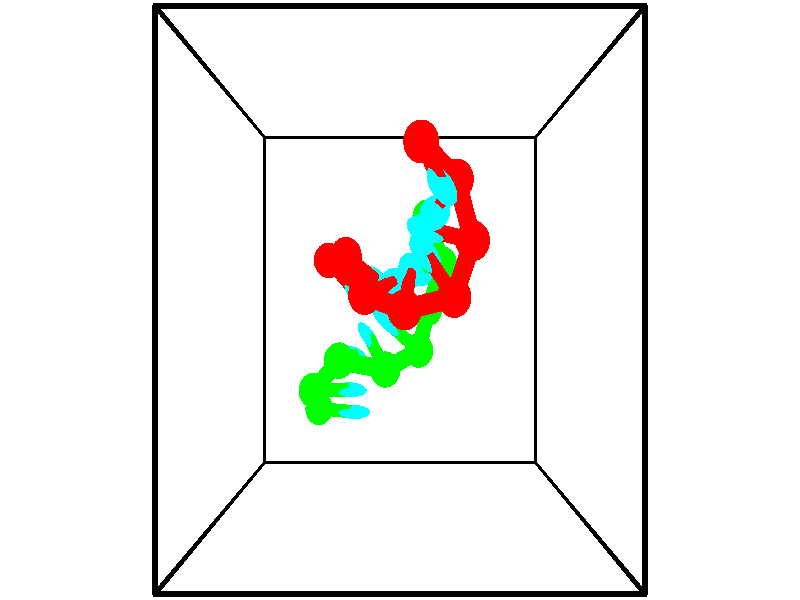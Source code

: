 // switches for output
#declare DRAW_BASES = 1; // possible values are 0, 1; only relevant for DNA ribbons
#declare DRAW_BASES_TYPE = 3; // possible values are 1, 2, 3; only relevant for DNA ribbons
#declare DRAW_FOG = 0; // set to 1 to enable fog

#include "colors.inc"

#include "transforms.inc"
background { rgb <1, 1, 1>}

#default {
   normal{
       ripples 0.25
       frequency 0.20
       turbulence 0.2
       lambda 5
   }
	finish {
		phong 0.1
		phong_size 40.
	}
}

// original window dimensions: 1024x640


// camera settings

camera {
	sky <-0, 1, 0>
	up <-0, 1, 0>
	right 1.6 * <1, 0, 0>
	location <2.5, 2.5, 11.1562>
	look_at <2.5, 2.5, 2.5>
	direction <0, 0, -8.6562>
	angle 67.0682
}


# declare cpy_camera_pos = <2.5, 2.5, 11.1562>;
# if (DRAW_FOG = 1)
fog {
	fog_type 2
	up vnormalize(cpy_camera_pos)
	color rgbt<1,1,1,0.3>
	distance 1e-5
	fog_alt 3e-3
	fog_offset 4
}
# end


// LIGHTS

# declare lum = 6;
global_settings {
	ambient_light rgb lum * <0.05, 0.05, 0.05>
	max_trace_level 15
}# declare cpy_direct_light_amount = 0.25;
light_source
{	1000 * <-1, -1, 1>,
	rgb lum * cpy_direct_light_amount
	parallel
}

light_source
{	1000 * <1, 1, -1>,
	rgb lum * cpy_direct_light_amount
	parallel
}

// strand 0

// nucleotide -1

// particle -1
sphere {
	<2.795512, 4.344875, 2.718611> 0.250000
	pigment { color rgbt <1,0,0,0> }
	no_shadow
}
cylinder {
	<2.948797, 4.023430, 2.900755>,  <3.040768, 3.830563, 3.010041>, 0.100000
	pigment { color rgbt <1,0,0,0> }
	no_shadow
}
cylinder {
	<2.948797, 4.023430, 2.900755>,  <2.795512, 4.344875, 2.718611>, 0.100000
	pigment { color rgbt <1,0,0,0> }
	no_shadow
}

// particle -1
sphere {
	<2.948797, 4.023430, 2.900755> 0.100000
	pigment { color rgbt <1,0,0,0> }
	no_shadow
}
sphere {
	0, 1
	scale<0.080000,0.200000,0.300000>
	matrix <-0.366205, -0.584780, -0.723828,
		0.847963, 0.110625, -0.518383,
		0.383213, -0.803613, 0.455361,
		3.063761, 3.782346, 3.037363>
	pigment { color rgbt <0,1,1,0> }
	no_shadow
}
cylinder {
	<3.333056, 3.975075, 2.294311>,  <2.795512, 4.344875, 2.718611>, 0.130000
	pigment { color rgbt <1,0,0,0> }
	no_shadow
}

// nucleotide -1

// particle -1
sphere {
	<3.333056, 3.975075, 2.294311> 0.250000
	pigment { color rgbt <1,0,0,0> }
	no_shadow
}
cylinder {
	<3.137616, 3.715561, 2.527668>,  <3.020352, 3.559852, 2.667682>, 0.100000
	pigment { color rgbt <1,0,0,0> }
	no_shadow
}
cylinder {
	<3.137616, 3.715561, 2.527668>,  <3.333056, 3.975075, 2.294311>, 0.100000
	pigment { color rgbt <1,0,0,0> }
	no_shadow
}

// particle -1
sphere {
	<3.137616, 3.715561, 2.527668> 0.100000
	pigment { color rgbt <1,0,0,0> }
	no_shadow
}
sphere {
	0, 1
	scale<0.080000,0.200000,0.300000>
	matrix <-0.272263, -0.521880, -0.808403,
		0.828940, -0.553822, 0.078351,
		-0.488601, -0.648786, 0.583392,
		2.991036, 3.520925, 2.702686>
	pigment { color rgbt <0,1,1,0> }
	no_shadow
}
cylinder {
	<3.564967, 3.222463, 2.316527>,  <3.333056, 3.975075, 2.294311>, 0.130000
	pigment { color rgbt <1,0,0,0> }
	no_shadow
}

// nucleotide -1

// particle -1
sphere {
	<3.564967, 3.222463, 2.316527> 0.250000
	pigment { color rgbt <1,0,0,0> }
	no_shadow
}
cylinder {
	<3.176976, 3.297974, 2.377857>,  <2.944182, 3.343280, 2.414655>, 0.100000
	pigment { color rgbt <1,0,0,0> }
	no_shadow
}
cylinder {
	<3.176976, 3.297974, 2.377857>,  <3.564967, 3.222463, 2.316527>, 0.100000
	pigment { color rgbt <1,0,0,0> }
	no_shadow
}

// particle -1
sphere {
	<3.176976, 3.297974, 2.377857> 0.100000
	pigment { color rgbt <1,0,0,0> }
	no_shadow
}
sphere {
	0, 1
	scale<0.080000,0.200000,0.300000>
	matrix <-0.232641, -0.536508, -0.811195,
		-0.070875, -0.822510, 0.564318,
		-0.969977, 0.188777, 0.153325,
		2.885983, 3.354607, 2.423855>
	pigment { color rgbt <0,1,1,0> }
	no_shadow
}
cylinder {
	<3.290138, 2.532811, 2.355212>,  <3.564967, 3.222463, 2.316527>, 0.130000
	pigment { color rgbt <1,0,0,0> }
	no_shadow
}

// nucleotide -1

// particle -1
sphere {
	<3.290138, 2.532811, 2.355212> 0.250000
	pigment { color rgbt <1,0,0,0> }
	no_shadow
}
cylinder {
	<3.059984, 2.839985, 2.242636>,  <2.921892, 3.024289, 2.175090>, 0.100000
	pigment { color rgbt <1,0,0,0> }
	no_shadow
}
cylinder {
	<3.059984, 2.839985, 2.242636>,  <3.290138, 2.532811, 2.355212>, 0.100000
	pigment { color rgbt <1,0,0,0> }
	no_shadow
}

// particle -1
sphere {
	<3.059984, 2.839985, 2.242636> 0.100000
	pigment { color rgbt <1,0,0,0> }
	no_shadow
}
sphere {
	0, 1
	scale<0.080000,0.200000,0.300000>
	matrix <-0.356554, -0.545207, -0.758695,
		-0.736073, -0.336191, 0.587514,
		-0.575384, 0.767935, -0.281442,
		2.887369, 3.070365, 2.158203>
	pigment { color rgbt <0,1,1,0> }
	no_shadow
}
cylinder {
	<2.566973, 2.380761, 2.353251>,  <3.290138, 2.532811, 2.355212>, 0.130000
	pigment { color rgbt <1,0,0,0> }
	no_shadow
}

// nucleotide -1

// particle -1
sphere {
	<2.566973, 2.380761, 2.353251> 0.250000
	pigment { color rgbt <1,0,0,0> }
	no_shadow
}
cylinder {
	<2.619665, 2.668152, 2.080067>,  <2.651281, 2.840586, 1.916156>, 0.100000
	pigment { color rgbt <1,0,0,0> }
	no_shadow
}
cylinder {
	<2.619665, 2.668152, 2.080067>,  <2.566973, 2.380761, 2.353251>, 0.100000
	pigment { color rgbt <1,0,0,0> }
	no_shadow
}

// particle -1
sphere {
	<2.619665, 2.668152, 2.080067> 0.100000
	pigment { color rgbt <1,0,0,0> }
	no_shadow
}
sphere {
	0, 1
	scale<0.080000,0.200000,0.300000>
	matrix <-0.444812, -0.572866, -0.688452,
		-0.885883, 0.394480, 0.244123,
		0.131731, 0.718478, -0.682962,
		2.659184, 2.883695, 1.875178>
	pigment { color rgbt <0,1,1,0> }
	no_shadow
}
cylinder {
	<1.964439, 2.560839, 2.014200>,  <2.566973, 2.380761, 2.353251>, 0.130000
	pigment { color rgbt <1,0,0,0> }
	no_shadow
}

// nucleotide -1

// particle -1
sphere {
	<1.964439, 2.560839, 2.014200> 0.250000
	pigment { color rgbt <1,0,0,0> }
	no_shadow
}
cylinder {
	<2.228980, 2.664448, 1.732628>,  <2.387705, 2.726613, 1.563684>, 0.100000
	pigment { color rgbt <1,0,0,0> }
	no_shadow
}
cylinder {
	<2.228980, 2.664448, 1.732628>,  <1.964439, 2.560839, 2.014200>, 0.100000
	pigment { color rgbt <1,0,0,0> }
	no_shadow
}

// particle -1
sphere {
	<2.228980, 2.664448, 1.732628> 0.100000
	pigment { color rgbt <1,0,0,0> }
	no_shadow
}
sphere {
	0, 1
	scale<0.080000,0.200000,0.300000>
	matrix <-0.541524, -0.484483, -0.687043,
		-0.519002, 0.835574, -0.180148,
		0.661354, 0.259022, -0.703931,
		2.427386, 2.742154, 1.521448>
	pigment { color rgbt <0,1,1,0> }
	no_shadow
}
cylinder {
	<1.645058, 3.079813, 1.615085>,  <1.964439, 2.560839, 2.014200>, 0.130000
	pigment { color rgbt <1,0,0,0> }
	no_shadow
}

// nucleotide -1

// particle -1
sphere {
	<1.645058, 3.079813, 1.615085> 0.250000
	pigment { color rgbt <1,0,0,0> }
	no_shadow
}
cylinder {
	<1.922263, 2.890774, 1.397320>,  <2.088586, 2.777350, 1.266661>, 0.100000
	pigment { color rgbt <1,0,0,0> }
	no_shadow
}
cylinder {
	<1.922263, 2.890774, 1.397320>,  <1.645058, 3.079813, 1.615085>, 0.100000
	pigment { color rgbt <1,0,0,0> }
	no_shadow
}

// particle -1
sphere {
	<1.922263, 2.890774, 1.397320> 0.100000
	pigment { color rgbt <1,0,0,0> }
	no_shadow
}
sphere {
	0, 1
	scale<0.080000,0.200000,0.300000>
	matrix <-0.717150, -0.374741, -0.587592,
		0.073681, 0.797634, -0.598624,
		0.693013, -0.472597, -0.544412,
		2.130167, 2.748995, 1.233996>
	pigment { color rgbt <0,1,1,0> }
	no_shadow
}
cylinder {
	<1.294313, 3.057103, 0.938810>,  <1.645058, 3.079813, 1.615085>, 0.130000
	pigment { color rgbt <1,0,0,0> }
	no_shadow
}

// nucleotide -1

// particle -1
sphere {
	<1.294313, 3.057103, 0.938810> 0.250000
	pigment { color rgbt <1,0,0,0> }
	no_shadow
}
cylinder {
	<1.579666, 2.778427, 0.908585>,  <1.750878, 2.611222, 0.890449>, 0.100000
	pigment { color rgbt <1,0,0,0> }
	no_shadow
}
cylinder {
	<1.579666, 2.778427, 0.908585>,  <1.294313, 3.057103, 0.938810>, 0.100000
	pigment { color rgbt <1,0,0,0> }
	no_shadow
}

// particle -1
sphere {
	<1.579666, 2.778427, 0.908585> 0.100000
	pigment { color rgbt <1,0,0,0> }
	no_shadow
}
sphere {
	0, 1
	scale<0.080000,0.200000,0.300000>
	matrix <-0.571221, -0.515644, -0.638606,
		0.405946, 0.498734, -0.765815,
		0.713382, -0.696689, -0.075564,
		1.793681, 2.569420, 0.885915>
	pigment { color rgbt <0,1,1,0> }
	no_shadow
}
// strand 1

// nucleotide -1

// particle -1
sphere {
	<1.009002, 0.830333, 0.026356> 0.250000
	pigment { color rgbt <0,1,0,0> }
	no_shadow
}
cylinder {
	<1.388781, 0.821274, 0.151600>,  <1.616648, 0.815838, 0.226746>, 0.100000
	pigment { color rgbt <0,1,0,0> }
	no_shadow
}
cylinder {
	<1.388781, 0.821274, 0.151600>,  <1.009002, 0.830333, 0.026356>, 0.100000
	pigment { color rgbt <0,1,0,0> }
	no_shadow
}

// particle -1
sphere {
	<1.388781, 0.821274, 0.151600> 0.100000
	pigment { color rgbt <0,1,0,0> }
	no_shadow
}
sphere {
	0, 1
	scale<0.080000,0.200000,0.300000>
	matrix <-0.043756, 0.978112, 0.203428,
		-0.310864, -0.206844, 0.927674,
		0.949447, -0.022648, 0.313111,
		1.673615, 0.814480, 0.245533>
	pigment { color rgbt <0,1,1,0> }
	no_shadow
}
cylinder {
	<1.004306, 1.202521, 0.743440>,  <1.009002, 0.830333, 0.026356>, 0.130000
	pigment { color rgbt <0,1,0,0> }
	no_shadow
}

// nucleotide -1

// particle -1
sphere {
	<1.004306, 1.202521, 0.743440> 0.250000
	pigment { color rgbt <0,1,0,0> }
	no_shadow
}
cylinder {
	<1.359100, 1.185242, 0.559532>,  <1.571977, 1.174874, 0.449187>, 0.100000
	pigment { color rgbt <0,1,0,0> }
	no_shadow
}
cylinder {
	<1.359100, 1.185242, 0.559532>,  <1.004306, 1.202521, 0.743440>, 0.100000
	pigment { color rgbt <0,1,0,0> }
	no_shadow
}

// particle -1
sphere {
	<1.359100, 1.185242, 0.559532> 0.100000
	pigment { color rgbt <0,1,0,0> }
	no_shadow
}
sphere {
	0, 1
	scale<0.080000,0.200000,0.300000>
	matrix <0.172366, 0.954632, 0.242833,
		0.428421, -0.294638, 0.854192,
		0.886987, -0.043199, -0.459770,
		1.625196, 1.172282, 0.421601>
	pigment { color rgbt <0,1,1,0> }
	no_shadow
}
cylinder {
	<1.494950, 1.666801, 1.200140>,  <1.004306, 1.202521, 0.743440>, 0.130000
	pigment { color rgbt <0,1,0,0> }
	no_shadow
}

// nucleotide -1

// particle -1
sphere {
	<1.494950, 1.666801, 1.200140> 0.250000
	pigment { color rgbt <0,1,0,0> }
	no_shadow
}
cylinder {
	<1.620035, 1.682617, 0.820530>,  <1.695086, 1.692107, 0.592764>, 0.100000
	pigment { color rgbt <0,1,0,0> }
	no_shadow
}
cylinder {
	<1.620035, 1.682617, 0.820530>,  <1.494950, 1.666801, 1.200140>, 0.100000
	pigment { color rgbt <0,1,0,0> }
	no_shadow
}

// particle -1
sphere {
	<1.620035, 1.682617, 0.820530> 0.100000
	pigment { color rgbt <0,1,0,0> }
	no_shadow
}
sphere {
	0, 1
	scale<0.080000,0.200000,0.300000>
	matrix <0.458602, 0.868677, 0.187307,
		0.831802, -0.493798, 0.253514,
		0.312713, 0.039541, -0.949024,
		1.713849, 1.694479, 0.535823>
	pigment { color rgbt <0,1,1,0> }
	no_shadow
}
cylinder {
	<2.256843, 1.537041, 1.121217>,  <1.494950, 1.666801, 1.200140>, 0.130000
	pigment { color rgbt <0,1,0,0> }
	no_shadow
}

// nucleotide -1

// particle -1
sphere {
	<2.256843, 1.537041, 1.121217> 0.250000
	pigment { color rgbt <0,1,0,0> }
	no_shadow
}
cylinder {
	<2.082949, 1.784645, 0.859581>,  <1.978612, 1.933207, 0.702600>, 0.100000
	pigment { color rgbt <0,1,0,0> }
	no_shadow
}
cylinder {
	<2.082949, 1.784645, 0.859581>,  <2.256843, 1.537041, 1.121217>, 0.100000
	pigment { color rgbt <0,1,0,0> }
	no_shadow
}

// particle -1
sphere {
	<2.082949, 1.784645, 0.859581> 0.100000
	pigment { color rgbt <0,1,0,0> }
	no_shadow
}
sphere {
	0, 1
	scale<0.080000,0.200000,0.300000>
	matrix <0.642496, 0.722131, 0.256372,
		0.631035, -0.308796, -0.711646,
		-0.434735, 0.619009, -0.654090,
		1.952528, 1.970348, 0.663354>
	pigment { color rgbt <0,1,1,0> }
	no_shadow
}
cylinder {
	<2.827618, 1.766334, 0.627086>,  <2.256843, 1.537041, 1.121217>, 0.130000
	pigment { color rgbt <0,1,0,0> }
	no_shadow
}

// nucleotide -1

// particle -1
sphere {
	<2.827618, 1.766334, 0.627086> 0.250000
	pigment { color rgbt <0,1,0,0> }
	no_shadow
}
cylinder {
	<2.512659, 2.004501, 0.690941>,  <2.323684, 2.147402, 0.729254>, 0.100000
	pigment { color rgbt <0,1,0,0> }
	no_shadow
}
cylinder {
	<2.512659, 2.004501, 0.690941>,  <2.827618, 1.766334, 0.627086>, 0.100000
	pigment { color rgbt <0,1,0,0> }
	no_shadow
}

// particle -1
sphere {
	<2.512659, 2.004501, 0.690941> 0.100000
	pigment { color rgbt <0,1,0,0> }
	no_shadow
}
sphere {
	0, 1
	scale<0.080000,0.200000,0.300000>
	matrix <0.608454, 0.709108, 0.356301,
		0.098947, 0.377682, -0.920633,
		-0.787396, 0.595418, 0.159638,
		2.276440, 2.183127, 0.738832>
	pigment { color rgbt <0,1,1,0> }
	no_shadow
}
cylinder {
	<3.003853, 2.358294, 0.331951>,  <2.827618, 1.766334, 0.627086>, 0.130000
	pigment { color rgbt <0,1,0,0> }
	no_shadow
}

// nucleotide -1

// particle -1
sphere {
	<3.003853, 2.358294, 0.331951> 0.250000
	pigment { color rgbt <0,1,0,0> }
	no_shadow
}
cylinder {
	<2.743362, 2.440353, 0.624203>,  <2.587068, 2.489589, 0.799554>, 0.100000
	pigment { color rgbt <0,1,0,0> }
	no_shadow
}
cylinder {
	<2.743362, 2.440353, 0.624203>,  <3.003853, 2.358294, 0.331951>, 0.100000
	pigment { color rgbt <0,1,0,0> }
	no_shadow
}

// particle -1
sphere {
	<2.743362, 2.440353, 0.624203> 0.100000
	pigment { color rgbt <0,1,0,0> }
	no_shadow
}
sphere {
	0, 1
	scale<0.080000,0.200000,0.300000>
	matrix <0.654600, 0.638933, 0.404058,
		-0.383932, 0.741403, -0.550379,
		-0.651225, 0.205147, 0.730630,
		2.547995, 2.501898, 0.843392>
	pigment { color rgbt <0,1,1,0> }
	no_shadow
}
cylinder {
	<3.247664, 3.032428, 0.565893>,  <3.003853, 2.358294, 0.331951>, 0.130000
	pigment { color rgbt <0,1,0,0> }
	no_shadow
}

// nucleotide -1

// particle -1
sphere {
	<3.247664, 3.032428, 0.565893> 0.250000
	pigment { color rgbt <0,1,0,0> }
	no_shadow
}
cylinder {
	<2.998056, 2.931984, 0.861877>,  <2.848292, 2.871717, 1.039468>, 0.100000
	pigment { color rgbt <0,1,0,0> }
	no_shadow
}
cylinder {
	<2.998056, 2.931984, 0.861877>,  <3.247664, 3.032428, 0.565893>, 0.100000
	pigment { color rgbt <0,1,0,0> }
	no_shadow
}

// particle -1
sphere {
	<2.998056, 2.931984, 0.861877> 0.100000
	pigment { color rgbt <0,1,0,0> }
	no_shadow
}
sphere {
	0, 1
	scale<0.080000,0.200000,0.300000>
	matrix <0.463744, 0.643154, 0.609340,
		-0.628920, 0.723393, -0.284890,
		-0.624020, -0.251110, 0.739961,
		2.810850, 2.856651, 1.083866>
	pigment { color rgbt <0,1,1,0> }
	no_shadow
}
cylinder {
	<2.961802, 3.675466, 0.858251>,  <3.247664, 3.032428, 0.565893>, 0.130000
	pigment { color rgbt <0,1,0,0> }
	no_shadow
}

// nucleotide -1

// particle -1
sphere {
	<2.961802, 3.675466, 0.858251> 0.250000
	pigment { color rgbt <0,1,0,0> }
	no_shadow
}
cylinder {
	<2.892296, 3.427086, 1.163990>,  <2.850592, 3.278058, 1.347433>, 0.100000
	pigment { color rgbt <0,1,0,0> }
	no_shadow
}
cylinder {
	<2.892296, 3.427086, 1.163990>,  <2.961802, 3.675466, 0.858251>, 0.100000
	pigment { color rgbt <0,1,0,0> }
	no_shadow
}

// particle -1
sphere {
	<2.892296, 3.427086, 1.163990> 0.100000
	pigment { color rgbt <0,1,0,0> }
	no_shadow
}
sphere {
	0, 1
	scale<0.080000,0.200000,0.300000>
	matrix <0.391547, 0.668606, 0.632184,
		-0.903602, 0.409130, 0.126950,
		-0.173766, -0.620949, 0.764348,
		2.840166, 3.240801, 1.393294>
	pigment { color rgbt <0,1,1,0> }
	no_shadow
}
// box output
cylinder {
	<0.000000, 0.000000, 0.000000>,  <5.000000, 0.000000, 0.000000>, 0.025000
	pigment { color rgbt <0,0,0,0> }
	no_shadow
}
cylinder {
	<0.000000, 0.000000, 0.000000>,  <0.000000, 5.000000, 0.000000>, 0.025000
	pigment { color rgbt <0,0,0,0> }
	no_shadow
}
cylinder {
	<0.000000, 0.000000, 0.000000>,  <0.000000, 0.000000, 5.000000>, 0.025000
	pigment { color rgbt <0,0,0,0> }
	no_shadow
}
cylinder {
	<5.000000, 5.000000, 5.000000>,  <0.000000, 5.000000, 5.000000>, 0.025000
	pigment { color rgbt <0,0,0,0> }
	no_shadow
}
cylinder {
	<5.000000, 5.000000, 5.000000>,  <5.000000, 0.000000, 5.000000>, 0.025000
	pigment { color rgbt <0,0,0,0> }
	no_shadow
}
cylinder {
	<5.000000, 5.000000, 5.000000>,  <5.000000, 5.000000, 0.000000>, 0.025000
	pigment { color rgbt <0,0,0,0> }
	no_shadow
}
cylinder {
	<0.000000, 0.000000, 5.000000>,  <0.000000, 5.000000, 5.000000>, 0.025000
	pigment { color rgbt <0,0,0,0> }
	no_shadow
}
cylinder {
	<0.000000, 0.000000, 5.000000>,  <5.000000, 0.000000, 5.000000>, 0.025000
	pigment { color rgbt <0,0,0,0> }
	no_shadow
}
cylinder {
	<5.000000, 5.000000, 0.000000>,  <0.000000, 5.000000, 0.000000>, 0.025000
	pigment { color rgbt <0,0,0,0> }
	no_shadow
}
cylinder {
	<5.000000, 5.000000, 0.000000>,  <5.000000, 0.000000, 0.000000>, 0.025000
	pigment { color rgbt <0,0,0,0> }
	no_shadow
}
cylinder {
	<5.000000, 0.000000, 5.000000>,  <5.000000, 0.000000, 0.000000>, 0.025000
	pigment { color rgbt <0,0,0,0> }
	no_shadow
}
cylinder {
	<0.000000, 5.000000, 0.000000>,  <0.000000, 5.000000, 5.000000>, 0.025000
	pigment { color rgbt <0,0,0,0> }
	no_shadow
}
// end of box output
